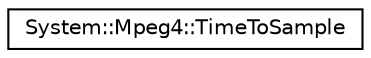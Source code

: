 digraph G
{
  edge [fontname="Helvetica",fontsize="10",labelfontname="Helvetica",labelfontsize="10"];
  node [fontname="Helvetica",fontsize="10",shape=record];
  rankdir="LR";
  Node1 [label="System::Mpeg4::TimeToSample",height=0.2,width=0.4,color="black", fillcolor="white", style="filled",URL="$struct_system_1_1_mpeg4_1_1_time_to_sample.html"];
}
